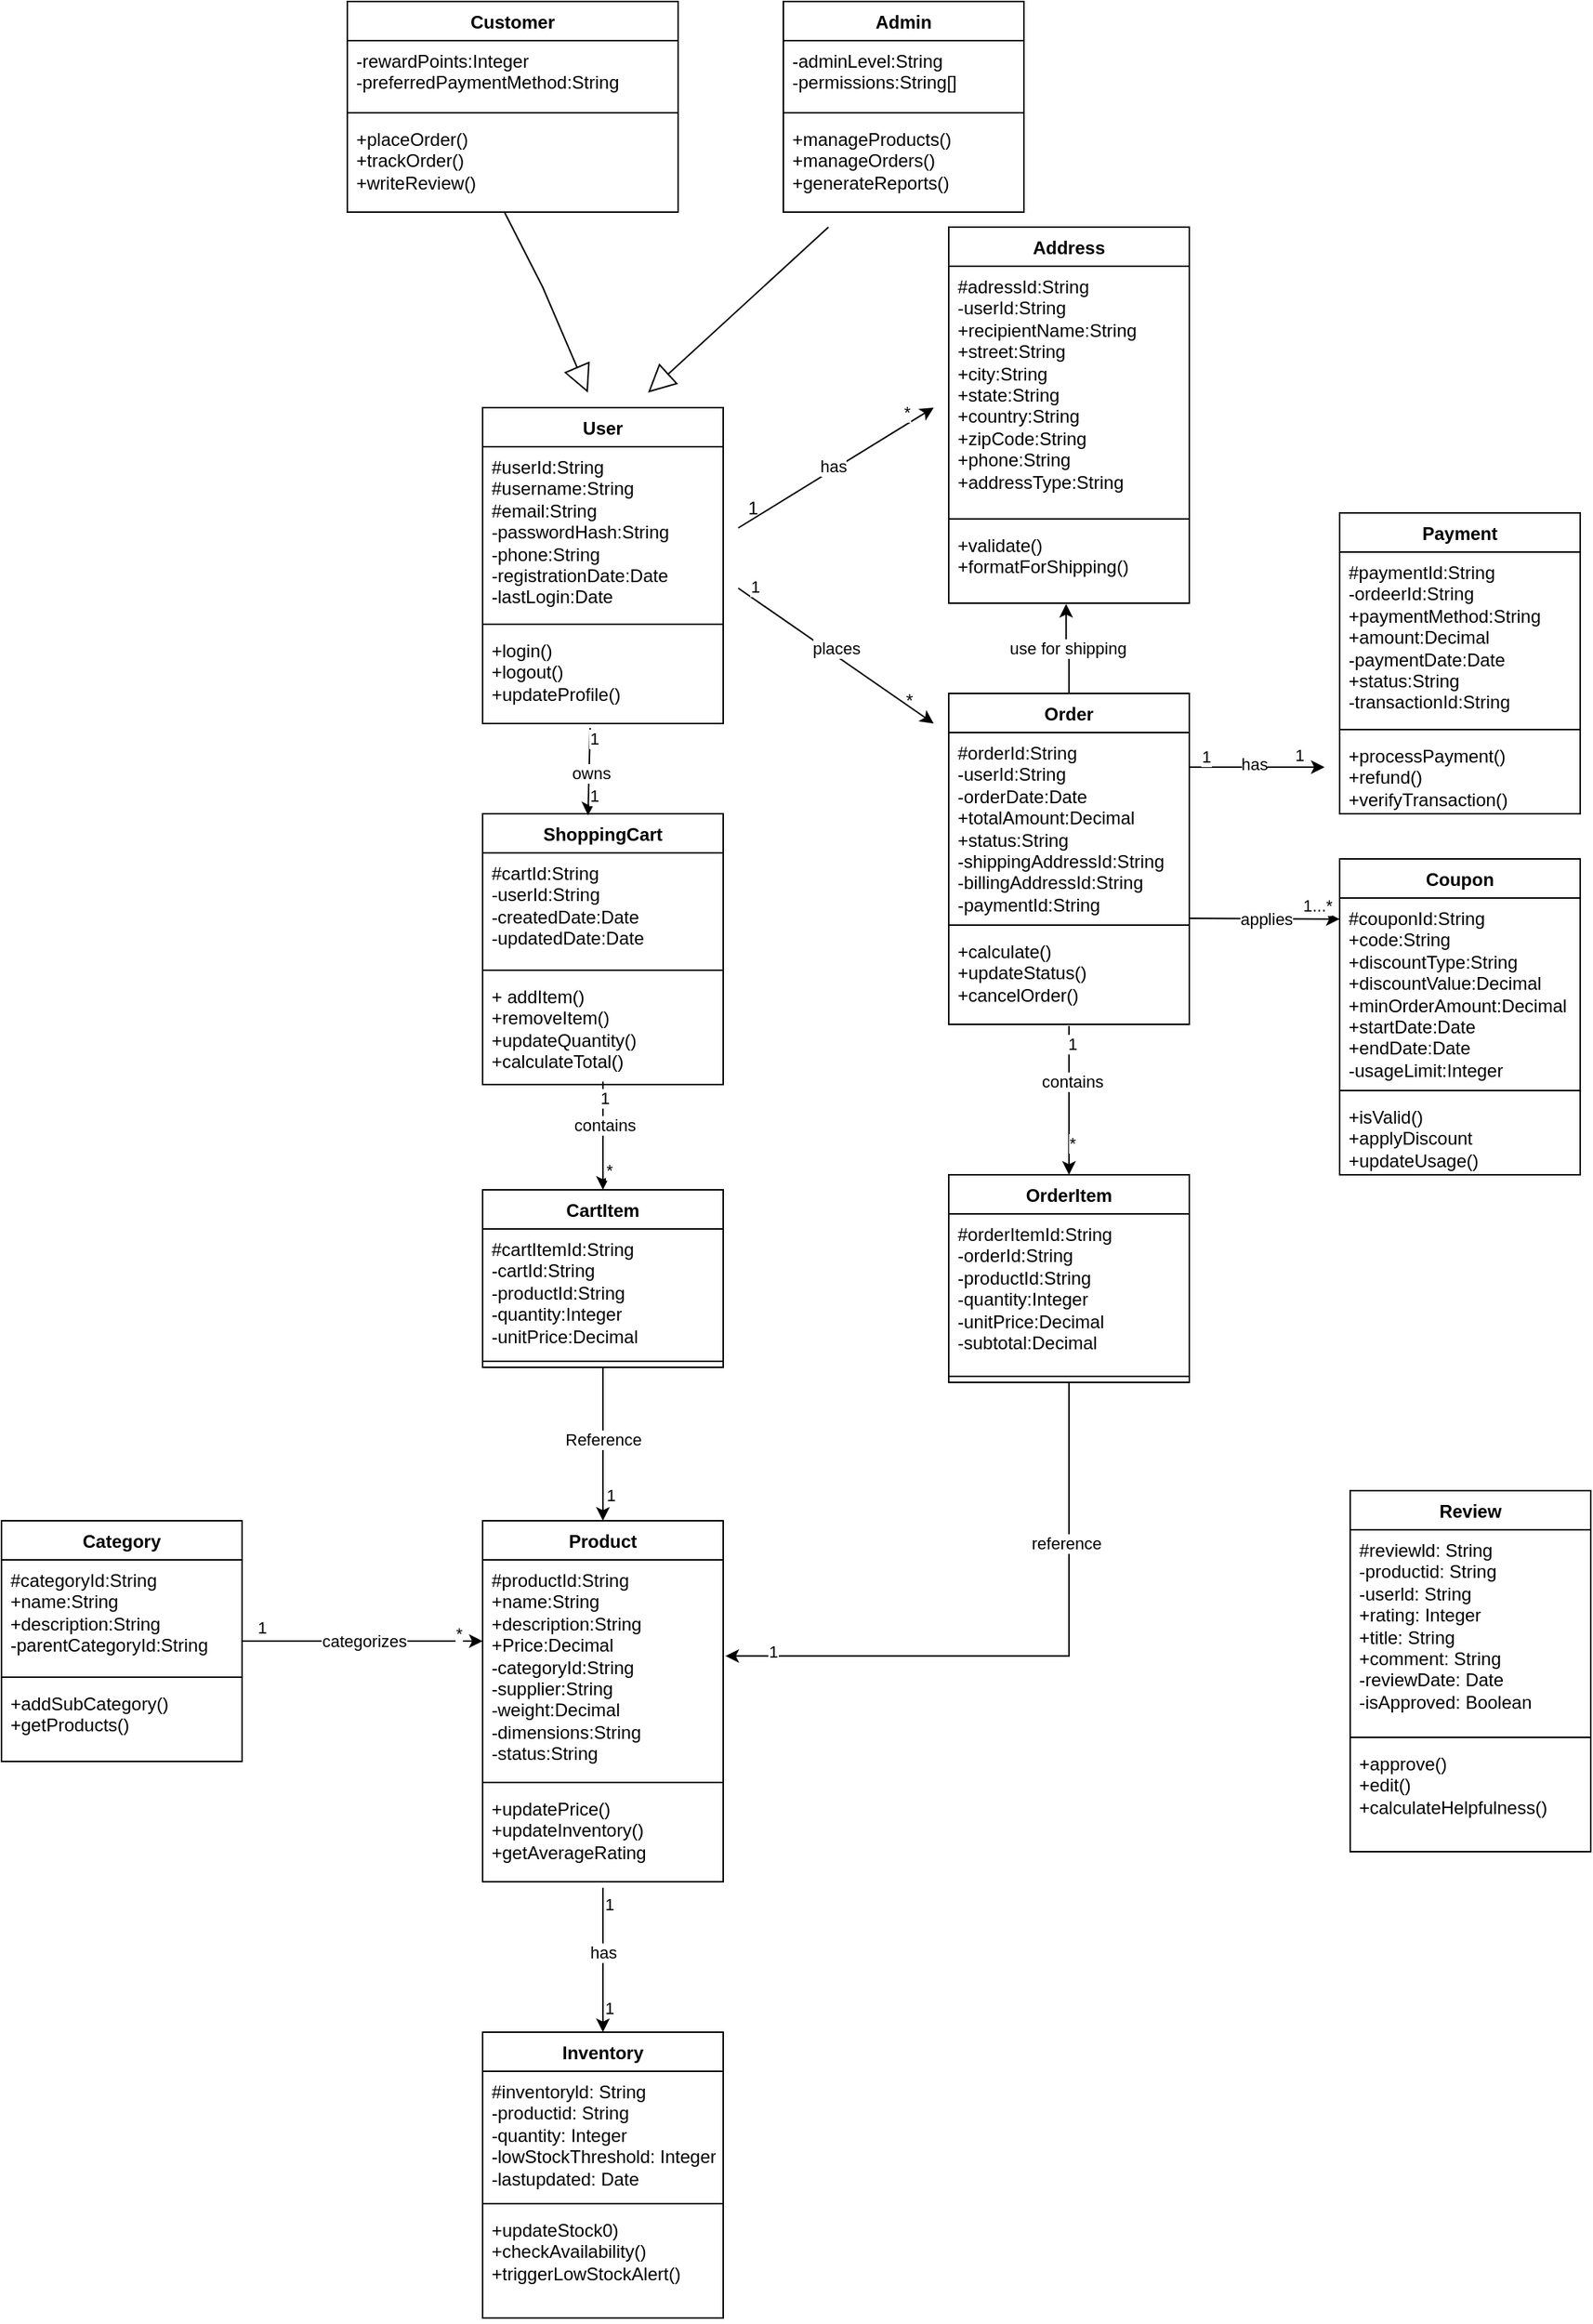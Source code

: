 <mxfile version="28.2.8">
  <diagram name="第 1 页" id="kZMzqkeVmx8Uylu_2AXk">
    <mxGraphModel dx="2110" dy="2065" grid="1" gridSize="10" guides="1" tooltips="1" connect="1" arrows="1" fold="1" page="1" pageScale="1" pageWidth="827" pageHeight="1169" math="0" shadow="0">
      <root>
        <mxCell id="0" />
        <mxCell id="1" parent="0" />
        <mxCell id="6ncCw5dU9XXNyXDSz7hl-5" value="User" style="swimlane;fontStyle=1;align=center;verticalAlign=top;childLayout=stackLayout;horizontal=1;startSize=26;horizontalStack=0;resizeParent=1;resizeParentMax=0;resizeLast=0;collapsible=1;marginBottom=0;whiteSpace=wrap;html=1;" parent="1" vertex="1">
          <mxGeometry x="90" y="40" width="160" height="210" as="geometry" />
        </mxCell>
        <mxCell id="6ncCw5dU9XXNyXDSz7hl-6" value="#userId:String&lt;div&gt;#username:String&lt;/div&gt;&lt;div&gt;#email:String&lt;/div&gt;&lt;div&gt;-passwordHash:String&lt;/div&gt;&lt;div&gt;-phone:String&lt;/div&gt;&lt;div&gt;-registrationDate:Date&lt;/div&gt;&lt;div&gt;-lastLogin:Date&lt;br&gt;&lt;div&gt;&lt;br&gt;&lt;/div&gt;&lt;/div&gt;" style="text;strokeColor=none;fillColor=none;align=left;verticalAlign=top;spacingLeft=4;spacingRight=4;overflow=hidden;rotatable=0;points=[[0,0.5],[1,0.5]];portConstraint=eastwest;whiteSpace=wrap;html=1;" parent="6ncCw5dU9XXNyXDSz7hl-5" vertex="1">
          <mxGeometry y="26" width="160" height="114" as="geometry" />
        </mxCell>
        <mxCell id="6ncCw5dU9XXNyXDSz7hl-7" value="" style="line;strokeWidth=1;fillColor=none;align=left;verticalAlign=middle;spacingTop=-1;spacingLeft=3;spacingRight=3;rotatable=0;labelPosition=right;points=[];portConstraint=eastwest;strokeColor=inherit;" parent="6ncCw5dU9XXNyXDSz7hl-5" vertex="1">
          <mxGeometry y="140" width="160" height="8" as="geometry" />
        </mxCell>
        <mxCell id="6ncCw5dU9XXNyXDSz7hl-8" value="+login()&lt;div&gt;+logout()&lt;/div&gt;&lt;div&gt;+updateProfile()&lt;/div&gt;" style="text;strokeColor=none;fillColor=none;align=left;verticalAlign=top;spacingLeft=4;spacingRight=4;overflow=hidden;rotatable=0;points=[[0,0.5],[1,0.5]];portConstraint=eastwest;whiteSpace=wrap;html=1;" parent="6ncCw5dU9XXNyXDSz7hl-5" vertex="1">
          <mxGeometry y="148" width="160" height="62" as="geometry" />
        </mxCell>
        <mxCell id="6ncCw5dU9XXNyXDSz7hl-9" value="Admin" style="swimlane;fontStyle=1;align=center;verticalAlign=top;childLayout=stackLayout;horizontal=1;startSize=26;horizontalStack=0;resizeParent=1;resizeParentMax=0;resizeLast=0;collapsible=1;marginBottom=0;whiteSpace=wrap;html=1;" parent="1" vertex="1">
          <mxGeometry x="290" y="-230" width="160" height="140" as="geometry" />
        </mxCell>
        <mxCell id="6ncCw5dU9XXNyXDSz7hl-10" value="-adminLevel:String&lt;div&gt;-permissions:String[]&lt;/div&gt;" style="text;strokeColor=none;fillColor=none;align=left;verticalAlign=top;spacingLeft=4;spacingRight=4;overflow=hidden;rotatable=0;points=[[0,0.5],[1,0.5]];portConstraint=eastwest;whiteSpace=wrap;html=1;" parent="6ncCw5dU9XXNyXDSz7hl-9" vertex="1">
          <mxGeometry y="26" width="160" height="44" as="geometry" />
        </mxCell>
        <mxCell id="6ncCw5dU9XXNyXDSz7hl-11" value="" style="line;strokeWidth=1;fillColor=none;align=left;verticalAlign=middle;spacingTop=-1;spacingLeft=3;spacingRight=3;rotatable=0;labelPosition=right;points=[];portConstraint=eastwest;strokeColor=inherit;" parent="6ncCw5dU9XXNyXDSz7hl-9" vertex="1">
          <mxGeometry y="70" width="160" height="8" as="geometry" />
        </mxCell>
        <mxCell id="6ncCw5dU9XXNyXDSz7hl-12" value="+manageProducts()&lt;div&gt;+manageOrders()&lt;/div&gt;&lt;div&gt;+generateReports()&lt;/div&gt;" style="text;strokeColor=none;fillColor=none;align=left;verticalAlign=top;spacingLeft=4;spacingRight=4;overflow=hidden;rotatable=0;points=[[0,0.5],[1,0.5]];portConstraint=eastwest;whiteSpace=wrap;html=1;" parent="6ncCw5dU9XXNyXDSz7hl-9" vertex="1">
          <mxGeometry y="78" width="160" height="62" as="geometry" />
        </mxCell>
        <mxCell id="6ncCw5dU9XXNyXDSz7hl-13" value="ShoppingCart" style="swimlane;fontStyle=1;align=center;verticalAlign=top;childLayout=stackLayout;horizontal=1;startSize=26;horizontalStack=0;resizeParent=1;resizeParentMax=0;resizeLast=0;collapsible=1;marginBottom=0;whiteSpace=wrap;html=1;" parent="1" vertex="1">
          <mxGeometry x="90" y="310" width="160" height="180" as="geometry" />
        </mxCell>
        <mxCell id="6ncCw5dU9XXNyXDSz7hl-14" value="#cartId:String&lt;div&gt;-userId:String&lt;/div&gt;&lt;div&gt;-createdDate:Date&lt;/div&gt;&lt;div&gt;-updatedDate:Date&lt;/div&gt;" style="text;strokeColor=none;fillColor=none;align=left;verticalAlign=top;spacingLeft=4;spacingRight=4;overflow=hidden;rotatable=0;points=[[0,0.5],[1,0.5]];portConstraint=eastwest;whiteSpace=wrap;html=1;" parent="6ncCw5dU9XXNyXDSz7hl-13" vertex="1">
          <mxGeometry y="26" width="160" height="74" as="geometry" />
        </mxCell>
        <mxCell id="6ncCw5dU9XXNyXDSz7hl-15" value="" style="line;strokeWidth=1;fillColor=none;align=left;verticalAlign=middle;spacingTop=-1;spacingLeft=3;spacingRight=3;rotatable=0;labelPosition=right;points=[];portConstraint=eastwest;strokeColor=inherit;" parent="6ncCw5dU9XXNyXDSz7hl-13" vertex="1">
          <mxGeometry y="100" width="160" height="8" as="geometry" />
        </mxCell>
        <mxCell id="6ncCw5dU9XXNyXDSz7hl-16" value="+ addItem()&lt;div&gt;+removeItem()&lt;/div&gt;&lt;div&gt;+updateQuantity()&lt;/div&gt;&lt;div&gt;+calculateTotal()&lt;/div&gt;" style="text;strokeColor=none;fillColor=none;align=left;verticalAlign=top;spacingLeft=4;spacingRight=4;overflow=hidden;rotatable=0;points=[[0,0.5],[1,0.5]];portConstraint=eastwest;whiteSpace=wrap;html=1;" parent="6ncCw5dU9XXNyXDSz7hl-13" vertex="1">
          <mxGeometry y="108" width="160" height="72" as="geometry" />
        </mxCell>
        <mxCell id="6ncCw5dU9XXNyXDSz7hl-17" value="Customer" style="swimlane;fontStyle=1;align=center;verticalAlign=top;childLayout=stackLayout;horizontal=1;startSize=26;horizontalStack=0;resizeParent=1;resizeParentMax=0;resizeLast=0;collapsible=1;marginBottom=0;whiteSpace=wrap;html=1;" parent="1" vertex="1">
          <mxGeometry y="-230" width="220" height="140" as="geometry" />
        </mxCell>
        <mxCell id="6ncCw5dU9XXNyXDSz7hl-18" value="-rewardPoints:Integer&lt;div&gt;-preferredPaymentMethod:String&lt;/div&gt;" style="text;strokeColor=none;fillColor=none;align=left;verticalAlign=top;spacingLeft=4;spacingRight=4;overflow=hidden;rotatable=0;points=[[0,0.5],[1,0.5]];portConstraint=eastwest;whiteSpace=wrap;html=1;" parent="6ncCw5dU9XXNyXDSz7hl-17" vertex="1">
          <mxGeometry y="26" width="220" height="44" as="geometry" />
        </mxCell>
        <mxCell id="6ncCw5dU9XXNyXDSz7hl-19" value="" style="line;strokeWidth=1;fillColor=none;align=left;verticalAlign=middle;spacingTop=-1;spacingLeft=3;spacingRight=3;rotatable=0;labelPosition=right;points=[];portConstraint=eastwest;strokeColor=inherit;" parent="6ncCw5dU9XXNyXDSz7hl-17" vertex="1">
          <mxGeometry y="70" width="220" height="8" as="geometry" />
        </mxCell>
        <mxCell id="6ncCw5dU9XXNyXDSz7hl-20" value="+placeOrder()&lt;div&gt;+trackOrder()&lt;/div&gt;&lt;div&gt;+writeReview()&lt;/div&gt;" style="text;strokeColor=none;fillColor=none;align=left;verticalAlign=top;spacingLeft=4;spacingRight=4;overflow=hidden;rotatable=0;points=[[0,0.5],[1,0.5]];portConstraint=eastwest;whiteSpace=wrap;html=1;" parent="6ncCw5dU9XXNyXDSz7hl-17" vertex="1">
          <mxGeometry y="78" width="220" height="62" as="geometry" />
        </mxCell>
        <mxCell id="rDS0TWJ2gEDAI3lkrkkK-33" style="edgeStyle=orthogonalEdgeStyle;rounded=0;orthogonalLoop=1;jettySize=auto;html=1;exitX=0.5;exitY=0;exitDx=0;exitDy=0;entryX=0.488;entryY=1.01;entryDx=0;entryDy=0;entryPerimeter=0;" edge="1" parent="1" source="6ncCw5dU9XXNyXDSz7hl-25" target="6ncCw5dU9XXNyXDSz7hl-32">
          <mxGeometry relative="1" as="geometry">
            <mxPoint x="480" y="180" as="targetPoint" />
          </mxGeometry>
        </mxCell>
        <mxCell id="rDS0TWJ2gEDAI3lkrkkK-34" value="use for shipping" style="edgeLabel;html=1;align=center;verticalAlign=middle;resizable=0;points=[];" vertex="1" connectable="0" parent="rDS0TWJ2gEDAI3lkrkkK-33">
          <mxGeometry x="0.04" y="-1" relative="1" as="geometry">
            <mxPoint as="offset" />
          </mxGeometry>
        </mxCell>
        <mxCell id="6ncCw5dU9XXNyXDSz7hl-25" value="Order" style="swimlane;fontStyle=1;align=center;verticalAlign=top;childLayout=stackLayout;horizontal=1;startSize=26;horizontalStack=0;resizeParent=1;resizeParentMax=0;resizeLast=0;collapsible=1;marginBottom=0;whiteSpace=wrap;html=1;" parent="1" vertex="1">
          <mxGeometry x="400" y="230" width="160" height="220" as="geometry" />
        </mxCell>
        <mxCell id="6ncCw5dU9XXNyXDSz7hl-26" value="#orderId:String&lt;div&gt;-userId:String&lt;/div&gt;&lt;div&gt;-orderDate:Date&lt;/div&gt;&lt;div&gt;+totalAmount:Decimal&lt;/div&gt;&lt;div&gt;+status:String&lt;/div&gt;&lt;div&gt;-shippingAddressId:String&lt;/div&gt;&lt;div&gt;-billingAddressId:String&lt;/div&gt;&lt;div&gt;-paymentId:String&lt;/div&gt;" style="text;strokeColor=none;fillColor=none;align=left;verticalAlign=top;spacingLeft=4;spacingRight=4;overflow=hidden;rotatable=0;points=[[0,0.5],[1,0.5]];portConstraint=eastwest;whiteSpace=wrap;html=1;" parent="6ncCw5dU9XXNyXDSz7hl-25" vertex="1">
          <mxGeometry y="26" width="160" height="124" as="geometry" />
        </mxCell>
        <mxCell id="6ncCw5dU9XXNyXDSz7hl-27" value="" style="line;strokeWidth=1;fillColor=none;align=left;verticalAlign=middle;spacingTop=-1;spacingLeft=3;spacingRight=3;rotatable=0;labelPosition=right;points=[];portConstraint=eastwest;strokeColor=inherit;" parent="6ncCw5dU9XXNyXDSz7hl-25" vertex="1">
          <mxGeometry y="150" width="160" height="8" as="geometry" />
        </mxCell>
        <mxCell id="6ncCw5dU9XXNyXDSz7hl-28" value="+calculate()&lt;div&gt;+updateStatus()&lt;/div&gt;&lt;div&gt;+cancelOrder()&lt;/div&gt;" style="text;strokeColor=none;fillColor=none;align=left;verticalAlign=top;spacingLeft=4;spacingRight=4;overflow=hidden;rotatable=0;points=[[0,0.5],[1,0.5]];portConstraint=eastwest;whiteSpace=wrap;html=1;" parent="6ncCw5dU9XXNyXDSz7hl-25" vertex="1">
          <mxGeometry y="158" width="160" height="62" as="geometry" />
        </mxCell>
        <mxCell id="6ncCw5dU9XXNyXDSz7hl-29" value="Address" style="swimlane;fontStyle=1;align=center;verticalAlign=top;childLayout=stackLayout;horizontal=1;startSize=26;horizontalStack=0;resizeParent=1;resizeParentMax=0;resizeLast=0;collapsible=1;marginBottom=0;whiteSpace=wrap;html=1;" parent="1" vertex="1">
          <mxGeometry x="400" y="-80" width="160" height="250" as="geometry" />
        </mxCell>
        <mxCell id="6ncCw5dU9XXNyXDSz7hl-30" value="#adressId:String&lt;div&gt;-userId:String&lt;/div&gt;&lt;div&gt;+recipientName:String&lt;/div&gt;&lt;div&gt;+street:String&lt;/div&gt;&lt;div&gt;+city:String&lt;/div&gt;&lt;div&gt;+state:String&lt;/div&gt;&lt;div&gt;+country:String&lt;/div&gt;&lt;div&gt;+zipCode:String&lt;/div&gt;&lt;div&gt;+phone:String&lt;/div&gt;&lt;div&gt;+addressType:String&lt;/div&gt;" style="text;strokeColor=none;fillColor=none;align=left;verticalAlign=top;spacingLeft=4;spacingRight=4;overflow=hidden;rotatable=0;points=[[0,0.5],[1,0.5]];portConstraint=eastwest;whiteSpace=wrap;html=1;" parent="6ncCw5dU9XXNyXDSz7hl-29" vertex="1">
          <mxGeometry y="26" width="160" height="164" as="geometry" />
        </mxCell>
        <mxCell id="6ncCw5dU9XXNyXDSz7hl-31" value="" style="line;strokeWidth=1;fillColor=none;align=left;verticalAlign=middle;spacingTop=-1;spacingLeft=3;spacingRight=3;rotatable=0;labelPosition=right;points=[];portConstraint=eastwest;strokeColor=inherit;" parent="6ncCw5dU9XXNyXDSz7hl-29" vertex="1">
          <mxGeometry y="190" width="160" height="8" as="geometry" />
        </mxCell>
        <mxCell id="6ncCw5dU9XXNyXDSz7hl-32" value="+validate()&lt;div&gt;+formatForShipping()&lt;/div&gt;" style="text;strokeColor=none;fillColor=none;align=left;verticalAlign=top;spacingLeft=4;spacingRight=4;overflow=hidden;rotatable=0;points=[[0,0.5],[1,0.5]];portConstraint=eastwest;whiteSpace=wrap;html=1;" parent="6ncCw5dU9XXNyXDSz7hl-29" vertex="1">
          <mxGeometry y="198" width="160" height="52" as="geometry" />
        </mxCell>
        <mxCell id="6ncCw5dU9XXNyXDSz7hl-33" value="Payment" style="swimlane;fontStyle=1;align=center;verticalAlign=top;childLayout=stackLayout;horizontal=1;startSize=26;horizontalStack=0;resizeParent=1;resizeParentMax=0;resizeLast=0;collapsible=1;marginBottom=0;whiteSpace=wrap;html=1;" parent="1" vertex="1">
          <mxGeometry x="660" y="110" width="160" height="200" as="geometry" />
        </mxCell>
        <mxCell id="6ncCw5dU9XXNyXDSz7hl-34" value="#paymentId:String&lt;div&gt;-ordeerId:String&lt;/div&gt;&lt;div&gt;+paymentMethod:String&lt;/div&gt;&lt;div&gt;+amount:Decimal&lt;/div&gt;&lt;div&gt;-paymentDate:Date&lt;/div&gt;&lt;div&gt;+status:String&lt;/div&gt;&lt;div&gt;-transactionId:String&lt;/div&gt;" style="text;strokeColor=none;fillColor=none;align=left;verticalAlign=top;spacingLeft=4;spacingRight=4;overflow=hidden;rotatable=0;points=[[0,0.5],[1,0.5]];portConstraint=eastwest;whiteSpace=wrap;html=1;" parent="6ncCw5dU9XXNyXDSz7hl-33" vertex="1">
          <mxGeometry y="26" width="160" height="114" as="geometry" />
        </mxCell>
        <mxCell id="6ncCw5dU9XXNyXDSz7hl-35" value="" style="line;strokeWidth=1;fillColor=none;align=left;verticalAlign=middle;spacingTop=-1;spacingLeft=3;spacingRight=3;rotatable=0;labelPosition=right;points=[];portConstraint=eastwest;strokeColor=inherit;" parent="6ncCw5dU9XXNyXDSz7hl-33" vertex="1">
          <mxGeometry y="140" width="160" height="8" as="geometry" />
        </mxCell>
        <mxCell id="6ncCw5dU9XXNyXDSz7hl-36" value="+processPayment()&lt;div&gt;+refund()&lt;/div&gt;&lt;div&gt;+verifyTransaction()&lt;/div&gt;" style="text;strokeColor=none;fillColor=none;align=left;verticalAlign=top;spacingLeft=4;spacingRight=4;overflow=hidden;rotatable=0;points=[[0,0.5],[1,0.5]];portConstraint=eastwest;whiteSpace=wrap;html=1;" parent="6ncCw5dU9XXNyXDSz7hl-33" vertex="1">
          <mxGeometry y="148" width="160" height="52" as="geometry" />
        </mxCell>
        <mxCell id="6ncCw5dU9XXNyXDSz7hl-37" value="Coupon" style="swimlane;fontStyle=1;align=center;verticalAlign=top;childLayout=stackLayout;horizontal=1;startSize=26;horizontalStack=0;resizeParent=1;resizeParentMax=0;resizeLast=0;collapsible=1;marginBottom=0;whiteSpace=wrap;html=1;" parent="1" vertex="1">
          <mxGeometry x="660" y="340" width="160" height="210" as="geometry" />
        </mxCell>
        <mxCell id="6ncCw5dU9XXNyXDSz7hl-38" value="#couponId:String&lt;div&gt;+code:String&lt;/div&gt;&lt;div&gt;+discountType:String&lt;/div&gt;&lt;div&gt;+discountValue:Decimal&lt;/div&gt;&lt;div&gt;+minOrderAmount:Decimal&lt;/div&gt;&lt;div&gt;+startDate:Date&lt;/div&gt;&lt;div&gt;+endDate:Date&lt;/div&gt;&lt;div&gt;-usageLimit:Integer&lt;/div&gt;" style="text;strokeColor=none;fillColor=none;align=left;verticalAlign=top;spacingLeft=4;spacingRight=4;overflow=hidden;rotatable=0;points=[[0,0.5],[1,0.5]];portConstraint=eastwest;whiteSpace=wrap;html=1;" parent="6ncCw5dU9XXNyXDSz7hl-37" vertex="1">
          <mxGeometry y="26" width="160" height="124" as="geometry" />
        </mxCell>
        <mxCell id="6ncCw5dU9XXNyXDSz7hl-39" value="" style="line;strokeWidth=1;fillColor=none;align=left;verticalAlign=middle;spacingTop=-1;spacingLeft=3;spacingRight=3;rotatable=0;labelPosition=right;points=[];portConstraint=eastwest;strokeColor=inherit;" parent="6ncCw5dU9XXNyXDSz7hl-37" vertex="1">
          <mxGeometry y="150" width="160" height="8" as="geometry" />
        </mxCell>
        <mxCell id="6ncCw5dU9XXNyXDSz7hl-40" value="+isValid()&lt;div&gt;+applyDiscount&lt;/div&gt;&lt;div&gt;+updateUsage()&lt;/div&gt;" style="text;strokeColor=none;fillColor=none;align=left;verticalAlign=top;spacingLeft=4;spacingRight=4;overflow=hidden;rotatable=0;points=[[0,0.5],[1,0.5]];portConstraint=eastwest;whiteSpace=wrap;html=1;" parent="6ncCw5dU9XXNyXDSz7hl-37" vertex="1">
          <mxGeometry y="158" width="160" height="52" as="geometry" />
        </mxCell>
        <mxCell id="6ncCw5dU9XXNyXDSz7hl-41" value="Category" style="swimlane;fontStyle=1;align=center;verticalAlign=top;childLayout=stackLayout;horizontal=1;startSize=26;horizontalStack=0;resizeParent=1;resizeParentMax=0;resizeLast=0;collapsible=1;marginBottom=0;whiteSpace=wrap;html=1;" parent="1" vertex="1">
          <mxGeometry x="-230" y="780" width="160" height="160" as="geometry" />
        </mxCell>
        <mxCell id="6ncCw5dU9XXNyXDSz7hl-42" value="#categoryId:String&lt;div&gt;+name:String&lt;/div&gt;&lt;div&gt;+description:String&lt;/div&gt;&lt;div&gt;-parentCategoryId:String&lt;/div&gt;" style="text;strokeColor=none;fillColor=none;align=left;verticalAlign=top;spacingLeft=4;spacingRight=4;overflow=hidden;rotatable=0;points=[[0,0.5],[1,0.5]];portConstraint=eastwest;whiteSpace=wrap;html=1;" parent="6ncCw5dU9XXNyXDSz7hl-41" vertex="1">
          <mxGeometry y="26" width="160" height="74" as="geometry" />
        </mxCell>
        <mxCell id="6ncCw5dU9XXNyXDSz7hl-43" value="" style="line;strokeWidth=1;fillColor=none;align=left;verticalAlign=middle;spacingTop=-1;spacingLeft=3;spacingRight=3;rotatable=0;labelPosition=right;points=[];portConstraint=eastwest;strokeColor=inherit;" parent="6ncCw5dU9XXNyXDSz7hl-41" vertex="1">
          <mxGeometry y="100" width="160" height="8" as="geometry" />
        </mxCell>
        <mxCell id="6ncCw5dU9XXNyXDSz7hl-44" value="+addSubCategory()&lt;div&gt;+getProducts()&lt;/div&gt;" style="text;strokeColor=none;fillColor=none;align=left;verticalAlign=top;spacingLeft=4;spacingRight=4;overflow=hidden;rotatable=0;points=[[0,0.5],[1,0.5]];portConstraint=eastwest;whiteSpace=wrap;html=1;" parent="6ncCw5dU9XXNyXDSz7hl-41" vertex="1">
          <mxGeometry y="108" width="160" height="52" as="geometry" />
        </mxCell>
        <mxCell id="6ncCw5dU9XXNyXDSz7hl-45" value="CartItem" style="swimlane;fontStyle=1;align=center;verticalAlign=top;childLayout=stackLayout;horizontal=1;startSize=26;horizontalStack=0;resizeParent=1;resizeParentMax=0;resizeLast=0;collapsible=1;marginBottom=0;whiteSpace=wrap;html=1;" parent="1" vertex="1">
          <mxGeometry x="90" y="560" width="160" height="118" as="geometry" />
        </mxCell>
        <mxCell id="6ncCw5dU9XXNyXDSz7hl-46" value="#cartItemId:String&lt;div&gt;-cartId:String&lt;/div&gt;&lt;div&gt;-productId:String&lt;/div&gt;&lt;div&gt;-quantity:Integer&lt;/div&gt;&lt;div&gt;-unitPrice:Decimal&lt;/div&gt;" style="text;strokeColor=none;fillColor=none;align=left;verticalAlign=top;spacingLeft=4;spacingRight=4;overflow=hidden;rotatable=0;points=[[0,0.5],[1,0.5]];portConstraint=eastwest;whiteSpace=wrap;html=1;" parent="6ncCw5dU9XXNyXDSz7hl-45" vertex="1">
          <mxGeometry y="26" width="160" height="84" as="geometry" />
        </mxCell>
        <mxCell id="6ncCw5dU9XXNyXDSz7hl-47" value="" style="line;strokeWidth=1;fillColor=none;align=left;verticalAlign=middle;spacingTop=-1;spacingLeft=3;spacingRight=3;rotatable=0;labelPosition=right;points=[];portConstraint=eastwest;strokeColor=inherit;" parent="6ncCw5dU9XXNyXDSz7hl-45" vertex="1">
          <mxGeometry y="110" width="160" height="8" as="geometry" />
        </mxCell>
        <mxCell id="6ncCw5dU9XXNyXDSz7hl-49" value="OrderItem" style="swimlane;fontStyle=1;align=center;verticalAlign=top;childLayout=stackLayout;horizontal=1;startSize=26;horizontalStack=0;resizeParent=1;resizeParentMax=0;resizeLast=0;collapsible=1;marginBottom=0;whiteSpace=wrap;html=1;" parent="1" vertex="1">
          <mxGeometry x="400" y="550" width="160" height="138" as="geometry" />
        </mxCell>
        <mxCell id="6ncCw5dU9XXNyXDSz7hl-50" value="#orderItemId:String&lt;div&gt;-orderId:String&lt;/div&gt;&lt;div&gt;-productId:String&lt;/div&gt;&lt;div&gt;-quantity:Integer&lt;/div&gt;&lt;div&gt;-unitPrice:Decimal&lt;/div&gt;&lt;div&gt;-subtotal:Decimal&lt;/div&gt;" style="text;strokeColor=none;fillColor=none;align=left;verticalAlign=top;spacingLeft=4;spacingRight=4;overflow=hidden;rotatable=0;points=[[0,0.5],[1,0.5]];portConstraint=eastwest;whiteSpace=wrap;html=1;" parent="6ncCw5dU9XXNyXDSz7hl-49" vertex="1">
          <mxGeometry y="26" width="160" height="104" as="geometry" />
        </mxCell>
        <mxCell id="6ncCw5dU9XXNyXDSz7hl-51" value="" style="line;strokeWidth=1;fillColor=none;align=left;verticalAlign=middle;spacingTop=-1;spacingLeft=3;spacingRight=3;rotatable=0;labelPosition=right;points=[];portConstraint=eastwest;strokeColor=inherit;" parent="6ncCw5dU9XXNyXDSz7hl-49" vertex="1">
          <mxGeometry y="130" width="160" height="8" as="geometry" />
        </mxCell>
        <mxCell id="6ncCw5dU9XXNyXDSz7hl-53" value="Product" style="swimlane;fontStyle=1;align=center;verticalAlign=top;childLayout=stackLayout;horizontal=1;startSize=26;horizontalStack=0;resizeParent=1;resizeParentMax=0;resizeLast=0;collapsible=1;marginBottom=0;whiteSpace=wrap;html=1;" parent="1" vertex="1">
          <mxGeometry x="90" y="780" width="160" height="240" as="geometry" />
        </mxCell>
        <mxCell id="6ncCw5dU9XXNyXDSz7hl-54" value="#productId:String&lt;div&gt;+name:String&lt;/div&gt;&lt;div&gt;+description:String&lt;/div&gt;&lt;div&gt;+Price:Decimal&lt;/div&gt;&lt;div&gt;-categoryId:String&lt;/div&gt;&lt;div&gt;-supplier:String&lt;/div&gt;&lt;div&gt;-weight:Decimal&lt;/div&gt;&lt;div&gt;-dimensions:String&lt;/div&gt;&lt;div&gt;-status:String&lt;/div&gt;" style="text;strokeColor=none;fillColor=none;align=left;verticalAlign=top;spacingLeft=4;spacingRight=4;overflow=hidden;rotatable=0;points=[[0,0.5],[1,0.5]];portConstraint=eastwest;whiteSpace=wrap;html=1;" parent="6ncCw5dU9XXNyXDSz7hl-53" vertex="1">
          <mxGeometry y="26" width="160" height="144" as="geometry" />
        </mxCell>
        <mxCell id="6ncCw5dU9XXNyXDSz7hl-55" value="" style="line;strokeWidth=1;fillColor=none;align=left;verticalAlign=middle;spacingTop=-1;spacingLeft=3;spacingRight=3;rotatable=0;labelPosition=right;points=[];portConstraint=eastwest;strokeColor=inherit;" parent="6ncCw5dU9XXNyXDSz7hl-53" vertex="1">
          <mxGeometry y="170" width="160" height="8" as="geometry" />
        </mxCell>
        <mxCell id="6ncCw5dU9XXNyXDSz7hl-56" value="+updatePrice()&lt;div&gt;+updateInventory()&lt;/div&gt;&lt;div&gt;+getAverageRating&lt;/div&gt;" style="text;strokeColor=none;fillColor=none;align=left;verticalAlign=top;spacingLeft=4;spacingRight=4;overflow=hidden;rotatable=0;points=[[0,0.5],[1,0.5]];portConstraint=eastwest;whiteSpace=wrap;html=1;" parent="6ncCw5dU9XXNyXDSz7hl-53" vertex="1">
          <mxGeometry y="178" width="160" height="62" as="geometry" />
        </mxCell>
        <mxCell id="6ncCw5dU9XXNyXDSz7hl-57" value="Inventory" style="swimlane;fontStyle=1;align=center;verticalAlign=top;childLayout=stackLayout;horizontal=1;startSize=26;horizontalStack=0;resizeParent=1;resizeParentMax=0;resizeLast=0;collapsible=1;marginBottom=0;whiteSpace=wrap;html=1;" parent="1" vertex="1">
          <mxGeometry x="90" y="1120" width="160" height="190" as="geometry" />
        </mxCell>
        <mxCell id="6ncCw5dU9XXNyXDSz7hl-58" value="&lt;div&gt;#inventoryld: String&lt;/div&gt;&lt;div&gt;-productid: String&amp;nbsp;&lt;/div&gt;&lt;div&gt;-quantity: Integer&lt;/div&gt;&lt;div&gt;-lowStockThreshold: Integer&lt;/div&gt;&lt;div&gt;-lastupdated: Date&lt;/div&gt;" style="text;strokeColor=none;fillColor=none;align=left;verticalAlign=top;spacingLeft=4;spacingRight=4;overflow=hidden;rotatable=0;points=[[0,0.5],[1,0.5]];portConstraint=eastwest;whiteSpace=wrap;html=1;" parent="6ncCw5dU9XXNyXDSz7hl-57" vertex="1">
          <mxGeometry y="26" width="160" height="84" as="geometry" />
        </mxCell>
        <mxCell id="6ncCw5dU9XXNyXDSz7hl-59" value="" style="line;strokeWidth=1;fillColor=none;align=left;verticalAlign=middle;spacingTop=-1;spacingLeft=3;spacingRight=3;rotatable=0;labelPosition=right;points=[];portConstraint=eastwest;strokeColor=inherit;" parent="6ncCw5dU9XXNyXDSz7hl-57" vertex="1">
          <mxGeometry y="110" width="160" height="8" as="geometry" />
        </mxCell>
        <mxCell id="6ncCw5dU9XXNyXDSz7hl-60" value="&lt;div&gt;+updateStock0)&lt;/div&gt;&lt;div&gt;+checkAvailability()&lt;/div&gt;&lt;div&gt;+triggerLowStockAlert()&lt;/div&gt;" style="text;strokeColor=none;fillColor=none;align=left;verticalAlign=top;spacingLeft=4;spacingRight=4;overflow=hidden;rotatable=0;points=[[0,0.5],[1,0.5]];portConstraint=eastwest;whiteSpace=wrap;html=1;" parent="6ncCw5dU9XXNyXDSz7hl-57" vertex="1">
          <mxGeometry y="118" width="160" height="72" as="geometry" />
        </mxCell>
        <mxCell id="6ncCw5dU9XXNyXDSz7hl-61" value="Review" style="swimlane;fontStyle=1;align=center;verticalAlign=top;childLayout=stackLayout;horizontal=1;startSize=26;horizontalStack=0;resizeParent=1;resizeParentMax=0;resizeLast=0;collapsible=1;marginBottom=0;whiteSpace=wrap;html=1;" parent="1" vertex="1">
          <mxGeometry x="667" y="760" width="160" height="240" as="geometry" />
        </mxCell>
        <mxCell id="6ncCw5dU9XXNyXDSz7hl-62" value="&lt;div&gt;#reviewld: String&amp;nbsp;&lt;/div&gt;&lt;div&gt;-productid: String&lt;/div&gt;&lt;div&gt;-userld: String&lt;/div&gt;&lt;div&gt;+rating: Integer&lt;/div&gt;&lt;div&gt;+title: String&lt;/div&gt;&lt;div&gt;+comment: String&lt;/div&gt;&lt;div&gt;-reviewDate: Date&lt;/div&gt;&lt;div&gt;-isApproved: Boolean&lt;/div&gt;" style="text;strokeColor=none;fillColor=none;align=left;verticalAlign=top;spacingLeft=4;spacingRight=4;overflow=hidden;rotatable=0;points=[[0,0.5],[1,0.5]];portConstraint=eastwest;whiteSpace=wrap;html=1;" parent="6ncCw5dU9XXNyXDSz7hl-61" vertex="1">
          <mxGeometry y="26" width="160" height="134" as="geometry" />
        </mxCell>
        <mxCell id="6ncCw5dU9XXNyXDSz7hl-63" value="" style="line;strokeWidth=1;fillColor=none;align=left;verticalAlign=middle;spacingTop=-1;spacingLeft=3;spacingRight=3;rotatable=0;labelPosition=right;points=[];portConstraint=eastwest;strokeColor=inherit;" parent="6ncCw5dU9XXNyXDSz7hl-61" vertex="1">
          <mxGeometry y="160" width="160" height="8" as="geometry" />
        </mxCell>
        <mxCell id="6ncCw5dU9XXNyXDSz7hl-64" value="&lt;div&gt;+approve()&lt;/div&gt;&lt;div&gt;+edit()&lt;/div&gt;&lt;div&gt;+calculateHelpfulness()&lt;/div&gt;" style="text;strokeColor=none;fillColor=none;align=left;verticalAlign=top;spacingLeft=4;spacingRight=4;overflow=hidden;rotatable=0;points=[[0,0.5],[1,0.5]];portConstraint=eastwest;whiteSpace=wrap;html=1;" parent="6ncCw5dU9XXNyXDSz7hl-61" vertex="1">
          <mxGeometry y="168" width="160" height="72" as="geometry" />
        </mxCell>
        <mxCell id="rDS0TWJ2gEDAI3lkrkkK-1" value="" style="endArrow=block;endSize=16;endFill=0;html=1;rounded=0;exitX=0.475;exitY=1;exitDx=0;exitDy=0;exitPerimeter=0;" edge="1" parent="1" source="6ncCw5dU9XXNyXDSz7hl-20">
          <mxGeometry x="0.009" width="160" relative="1" as="geometry">
            <mxPoint x="230" y="-50" as="sourcePoint" />
            <mxPoint x="160" y="30" as="targetPoint" />
            <Array as="points">
              <mxPoint x="130" y="-40" />
            </Array>
            <mxPoint as="offset" />
          </mxGeometry>
        </mxCell>
        <mxCell id="rDS0TWJ2gEDAI3lkrkkK-3" value="" style="endArrow=block;endSize=16;endFill=0;html=1;rounded=0;" edge="1" parent="1">
          <mxGeometry width="160" relative="1" as="geometry">
            <mxPoint x="320" y="-80" as="sourcePoint" />
            <mxPoint x="200" y="30" as="targetPoint" />
          </mxGeometry>
        </mxCell>
        <mxCell id="rDS0TWJ2gEDAI3lkrkkK-4" value="" style="endArrow=classic;html=1;rounded=0;exitX=0.447;exitY=1.048;exitDx=0;exitDy=0;exitPerimeter=0;entryX=0.438;entryY=0.006;entryDx=0;entryDy=0;entryPerimeter=0;" edge="1" parent="1" source="6ncCw5dU9XXNyXDSz7hl-8" target="6ncCw5dU9XXNyXDSz7hl-13">
          <mxGeometry width="50" height="50" relative="1" as="geometry">
            <mxPoint x="390" y="360" as="sourcePoint" />
            <mxPoint x="440" y="310" as="targetPoint" />
          </mxGeometry>
        </mxCell>
        <mxCell id="rDS0TWJ2gEDAI3lkrkkK-5" value="owns" style="edgeLabel;html=1;align=center;verticalAlign=middle;resizable=0;points=[];" vertex="1" connectable="0" parent="rDS0TWJ2gEDAI3lkrkkK-4">
          <mxGeometry x="0.015" y="1" relative="1" as="geometry">
            <mxPoint as="offset" />
          </mxGeometry>
        </mxCell>
        <mxCell id="rDS0TWJ2gEDAI3lkrkkK-6" value="1" style="edgeLabel;html=1;align=center;verticalAlign=middle;resizable=0;points=[];" vertex="1" connectable="0" parent="rDS0TWJ2gEDAI3lkrkkK-4">
          <mxGeometry x="-0.571" y="3" relative="1" as="geometry">
            <mxPoint y="-6" as="offset" />
          </mxGeometry>
        </mxCell>
        <mxCell id="rDS0TWJ2gEDAI3lkrkkK-7" value="1" style="edgeLabel;html=1;align=center;verticalAlign=middle;resizable=0;points=[];" vertex="1" connectable="0" parent="1">
          <mxGeometry x="164" y="298" as="geometry" />
        </mxCell>
        <mxCell id="rDS0TWJ2gEDAI3lkrkkK-9" value="" style="endArrow=classic;html=1;rounded=0;entryX=0.5;entryY=0;entryDx=0;entryDy=0;" edge="1" parent="1" target="6ncCw5dU9XXNyXDSz7hl-45">
          <mxGeometry width="50" height="50" relative="1" as="geometry">
            <mxPoint x="170" y="488" as="sourcePoint" />
            <mxPoint x="450" y="410" as="targetPoint" />
          </mxGeometry>
        </mxCell>
        <mxCell id="rDS0TWJ2gEDAI3lkrkkK-10" value="contains" style="edgeLabel;html=1;align=center;verticalAlign=middle;resizable=0;points=[];" vertex="1" connectable="0" parent="rDS0TWJ2gEDAI3lkrkkK-9">
          <mxGeometry x="-0.208" y="1" relative="1" as="geometry">
            <mxPoint as="offset" />
          </mxGeometry>
        </mxCell>
        <mxCell id="rDS0TWJ2gEDAI3lkrkkK-11" value="1" style="edgeLabel;html=1;align=center;verticalAlign=middle;resizable=0;points=[];" vertex="1" connectable="0" parent="rDS0TWJ2gEDAI3lkrkkK-9">
          <mxGeometry x="-0.708" y="1" relative="1" as="geometry">
            <mxPoint as="offset" />
          </mxGeometry>
        </mxCell>
        <mxCell id="rDS0TWJ2gEDAI3lkrkkK-12" value="*" style="edgeLabel;html=1;align=center;verticalAlign=middle;resizable=0;points=[];" vertex="1" connectable="0" parent="rDS0TWJ2gEDAI3lkrkkK-9">
          <mxGeometry x="0.597" y="4" relative="1" as="geometry">
            <mxPoint y="1" as="offset" />
          </mxGeometry>
        </mxCell>
        <mxCell id="rDS0TWJ2gEDAI3lkrkkK-13" value="" style="endArrow=classic;html=1;rounded=0;entryX=0.5;entryY=0;entryDx=0;entryDy=0;exitX=0.5;exitY=1;exitDx=0;exitDy=0;" edge="1" parent="1" source="6ncCw5dU9XXNyXDSz7hl-45" target="6ncCw5dU9XXNyXDSz7hl-53">
          <mxGeometry width="50" height="50" relative="1" as="geometry">
            <mxPoint x="170" y="690" as="sourcePoint" />
            <mxPoint x="450" y="810" as="targetPoint" />
          </mxGeometry>
        </mxCell>
        <mxCell id="rDS0TWJ2gEDAI3lkrkkK-14" value="Reference" style="edgeLabel;html=1;align=center;verticalAlign=middle;resizable=0;points=[];" vertex="1" connectable="0" parent="rDS0TWJ2gEDAI3lkrkkK-13">
          <mxGeometry x="-0.069" relative="1" as="geometry">
            <mxPoint as="offset" />
          </mxGeometry>
        </mxCell>
        <mxCell id="rDS0TWJ2gEDAI3lkrkkK-15" value="1" style="edgeLabel;html=1;align=center;verticalAlign=middle;resizable=0;points=[];" vertex="1" connectable="0" parent="rDS0TWJ2gEDAI3lkrkkK-13">
          <mxGeometry x="0.657" y="-1" relative="1" as="geometry">
            <mxPoint x="6" as="offset" />
          </mxGeometry>
        </mxCell>
        <mxCell id="rDS0TWJ2gEDAI3lkrkkK-16" value="" style="endArrow=classic;html=1;rounded=0;entryX=0.5;entryY=0;entryDx=0;entryDy=0;" edge="1" parent="1" target="6ncCw5dU9XXNyXDSz7hl-57">
          <mxGeometry width="50" height="50" relative="1" as="geometry">
            <mxPoint x="170" y="1024" as="sourcePoint" />
            <mxPoint x="290" y="910" as="targetPoint" />
          </mxGeometry>
        </mxCell>
        <mxCell id="rDS0TWJ2gEDAI3lkrkkK-17" value="has" style="edgeLabel;html=1;align=center;verticalAlign=middle;resizable=0;points=[];" vertex="1" connectable="0" parent="rDS0TWJ2gEDAI3lkrkkK-16">
          <mxGeometry x="-0.115" relative="1" as="geometry">
            <mxPoint as="offset" />
          </mxGeometry>
        </mxCell>
        <mxCell id="rDS0TWJ2gEDAI3lkrkkK-18" value="1" style="edgeLabel;html=1;align=center;verticalAlign=middle;resizable=0;points=[];" vertex="1" connectable="0" parent="rDS0TWJ2gEDAI3lkrkkK-16">
          <mxGeometry x="-0.781" y="-1" relative="1" as="geometry">
            <mxPoint x="5" as="offset" />
          </mxGeometry>
        </mxCell>
        <mxCell id="rDS0TWJ2gEDAI3lkrkkK-19" value="1" style="edgeLabel;html=1;align=center;verticalAlign=middle;resizable=0;points=[];" vertex="1" connectable="0" parent="rDS0TWJ2gEDAI3lkrkkK-16">
          <mxGeometry x="0.635" relative="1" as="geometry">
            <mxPoint x="4" y="1" as="offset" />
          </mxGeometry>
        </mxCell>
        <mxCell id="rDS0TWJ2gEDAI3lkrkkK-20" style="edgeStyle=orthogonalEdgeStyle;rounded=0;orthogonalLoop=1;jettySize=auto;html=1;entryX=0;entryY=0.375;entryDx=0;entryDy=0;entryPerimeter=0;" edge="1" parent="1" source="6ncCw5dU9XXNyXDSz7hl-41" target="6ncCw5dU9XXNyXDSz7hl-54">
          <mxGeometry relative="1" as="geometry" />
        </mxCell>
        <mxCell id="rDS0TWJ2gEDAI3lkrkkK-21" value="categorizes" style="edgeLabel;html=1;align=center;verticalAlign=middle;resizable=0;points=[];" vertex="1" connectable="0" parent="rDS0TWJ2gEDAI3lkrkkK-20">
          <mxGeometry x="0.013" relative="1" as="geometry">
            <mxPoint as="offset" />
          </mxGeometry>
        </mxCell>
        <mxCell id="rDS0TWJ2gEDAI3lkrkkK-22" value="1" style="edgeLabel;html=1;align=center;verticalAlign=middle;resizable=0;points=[];" vertex="1" connectable="0" parent="rDS0TWJ2gEDAI3lkrkkK-20">
          <mxGeometry x="-0.838" y="1" relative="1" as="geometry">
            <mxPoint y="-8" as="offset" />
          </mxGeometry>
        </mxCell>
        <mxCell id="rDS0TWJ2gEDAI3lkrkkK-23" value="*" style="edgeLabel;html=1;align=center;verticalAlign=middle;resizable=0;points=[];" vertex="1" connectable="0" parent="rDS0TWJ2gEDAI3lkrkkK-20">
          <mxGeometry x="0.8" y="1" relative="1" as="geometry">
            <mxPoint y="-4" as="offset" />
          </mxGeometry>
        </mxCell>
        <mxCell id="rDS0TWJ2gEDAI3lkrkkK-24" value="" style="endArrow=classic;html=1;rounded=0;" edge="1" parent="1">
          <mxGeometry width="50" height="50" relative="1" as="geometry">
            <mxPoint x="260" y="160" as="sourcePoint" />
            <mxPoint x="390" y="250" as="targetPoint" />
          </mxGeometry>
        </mxCell>
        <mxCell id="rDS0TWJ2gEDAI3lkrkkK-25" value="places" style="edgeLabel;html=1;align=center;verticalAlign=middle;resizable=0;points=[];" vertex="1" connectable="0" parent="rDS0TWJ2gEDAI3lkrkkK-24">
          <mxGeometry x="-0.036" y="4" relative="1" as="geometry">
            <mxPoint as="offset" />
          </mxGeometry>
        </mxCell>
        <mxCell id="rDS0TWJ2gEDAI3lkrkkK-26" value="1" style="edgeLabel;html=1;align=center;verticalAlign=middle;resizable=0;points=[];" vertex="1" connectable="0" parent="rDS0TWJ2gEDAI3lkrkkK-24">
          <mxGeometry x="-0.857" y="3" relative="1" as="geometry">
            <mxPoint y="-5" as="offset" />
          </mxGeometry>
        </mxCell>
        <mxCell id="rDS0TWJ2gEDAI3lkrkkK-27" value="*" style="text;html=1;whiteSpace=wrap;strokeColor=none;fillColor=none;align=center;verticalAlign=middle;rounded=0;" vertex="1" parent="1">
          <mxGeometry x="344" y="220" width="60" height="30" as="geometry" />
        </mxCell>
        <mxCell id="rDS0TWJ2gEDAI3lkrkkK-28" value="" style="endArrow=classic;html=1;rounded=0;" edge="1" parent="1">
          <mxGeometry width="50" height="50" relative="1" as="geometry">
            <mxPoint x="260" y="120" as="sourcePoint" />
            <mxPoint x="390" y="40" as="targetPoint" />
          </mxGeometry>
        </mxCell>
        <mxCell id="rDS0TWJ2gEDAI3lkrkkK-29" value="has" style="edgeLabel;html=1;align=center;verticalAlign=middle;resizable=0;points=[];" vertex="1" connectable="0" parent="rDS0TWJ2gEDAI3lkrkkK-28">
          <mxGeometry x="-0.027" y="2" relative="1" as="geometry">
            <mxPoint y="-1" as="offset" />
          </mxGeometry>
        </mxCell>
        <mxCell id="rDS0TWJ2gEDAI3lkrkkK-32" value="*" style="edgeLabel;html=1;align=center;verticalAlign=middle;resizable=0;points=[];" vertex="1" connectable="0" parent="rDS0TWJ2gEDAI3lkrkkK-28">
          <mxGeometry x="0.731" y="1" relative="1" as="geometry">
            <mxPoint y="-7" as="offset" />
          </mxGeometry>
        </mxCell>
        <mxCell id="rDS0TWJ2gEDAI3lkrkkK-30" value="1" style="text;html=1;whiteSpace=wrap;strokeColor=none;fillColor=none;align=center;verticalAlign=middle;rounded=0;" vertex="1" parent="1">
          <mxGeometry x="240" y="92" width="60" height="30" as="geometry" />
        </mxCell>
        <mxCell id="rDS0TWJ2gEDAI3lkrkkK-35" value="" style="endArrow=classic;html=1;rounded=0;exitX=0.997;exitY=0.185;exitDx=0;exitDy=0;exitPerimeter=0;" edge="1" parent="1" source="6ncCw5dU9XXNyXDSz7hl-26">
          <mxGeometry width="50" height="50" relative="1" as="geometry">
            <mxPoint x="610" y="430" as="sourcePoint" />
            <mxPoint x="650" y="279" as="targetPoint" />
          </mxGeometry>
        </mxCell>
        <mxCell id="rDS0TWJ2gEDAI3lkrkkK-36" value="has" style="edgeLabel;html=1;align=center;verticalAlign=middle;resizable=0;points=[];" vertex="1" connectable="0" parent="rDS0TWJ2gEDAI3lkrkkK-35">
          <mxGeometry x="-0.039" y="2" relative="1" as="geometry">
            <mxPoint as="offset" />
          </mxGeometry>
        </mxCell>
        <mxCell id="rDS0TWJ2gEDAI3lkrkkK-37" value="1" style="edgeLabel;html=1;align=center;verticalAlign=middle;resizable=0;points=[];" vertex="1" connectable="0" parent="rDS0TWJ2gEDAI3lkrkkK-35">
          <mxGeometry x="-0.746" y="3" relative="1" as="geometry">
            <mxPoint y="-4" as="offset" />
          </mxGeometry>
        </mxCell>
        <mxCell id="rDS0TWJ2gEDAI3lkrkkK-38" value="1" style="edgeLabel;html=1;align=center;verticalAlign=middle;resizable=0;points=[];" vertex="1" connectable="0" parent="rDS0TWJ2gEDAI3lkrkkK-35">
          <mxGeometry x="0.624" y="1" relative="1" as="geometry">
            <mxPoint y="-7" as="offset" />
          </mxGeometry>
        </mxCell>
        <mxCell id="rDS0TWJ2gEDAI3lkrkkK-39" value="" style="endArrow=classic;html=1;rounded=0;exitX=0.997;exitY=0.996;exitDx=0;exitDy=0;exitPerimeter=0;" edge="1" parent="1" source="6ncCw5dU9XXNyXDSz7hl-26">
          <mxGeometry width="50" height="50" relative="1" as="geometry">
            <mxPoint x="610" y="430" as="sourcePoint" />
            <mxPoint x="660" y="380" as="targetPoint" />
          </mxGeometry>
        </mxCell>
        <mxCell id="rDS0TWJ2gEDAI3lkrkkK-40" value="applies" style="edgeLabel;html=1;align=center;verticalAlign=middle;resizable=0;points=[];" vertex="1" connectable="0" parent="rDS0TWJ2gEDAI3lkrkkK-39">
          <mxGeometry x="0.025" relative="1" as="geometry">
            <mxPoint as="offset" />
          </mxGeometry>
        </mxCell>
        <mxCell id="rDS0TWJ2gEDAI3lkrkkK-41" value="1...*" style="edgeLabel;html=1;align=center;verticalAlign=middle;resizable=0;points=[];" vertex="1" connectable="0" parent="rDS0TWJ2gEDAI3lkrkkK-39">
          <mxGeometry x="0.701" y="2" relative="1" as="geometry">
            <mxPoint y="-7" as="offset" />
          </mxGeometry>
        </mxCell>
        <mxCell id="rDS0TWJ2gEDAI3lkrkkK-42" value="" style="endArrow=classic;html=1;rounded=0;entryX=0.5;entryY=0;entryDx=0;entryDy=0;" edge="1" parent="1" target="6ncCw5dU9XXNyXDSz7hl-49">
          <mxGeometry width="50" height="50" relative="1" as="geometry">
            <mxPoint x="480" y="451" as="sourcePoint" />
            <mxPoint x="440" y="680" as="targetPoint" />
          </mxGeometry>
        </mxCell>
        <mxCell id="rDS0TWJ2gEDAI3lkrkkK-43" value="contains" style="edgeLabel;html=1;align=center;verticalAlign=middle;resizable=0;points=[];" vertex="1" connectable="0" parent="rDS0TWJ2gEDAI3lkrkkK-42">
          <mxGeometry x="-0.259" y="2" relative="1" as="geometry">
            <mxPoint as="offset" />
          </mxGeometry>
        </mxCell>
        <mxCell id="rDS0TWJ2gEDAI3lkrkkK-44" value="1" style="edgeLabel;html=1;align=center;verticalAlign=middle;resizable=0;points=[];" vertex="1" connectable="0" parent="rDS0TWJ2gEDAI3lkrkkK-42">
          <mxGeometry x="-0.758" y="2" relative="1" as="geometry">
            <mxPoint as="offset" />
          </mxGeometry>
        </mxCell>
        <mxCell id="rDS0TWJ2gEDAI3lkrkkK-45" value="*" style="edgeLabel;html=1;align=center;verticalAlign=middle;resizable=0;points=[];" vertex="1" connectable="0" parent="rDS0TWJ2gEDAI3lkrkkK-42">
          <mxGeometry x="0.576" y="2" relative="1" as="geometry">
            <mxPoint as="offset" />
          </mxGeometry>
        </mxCell>
        <mxCell id="rDS0TWJ2gEDAI3lkrkkK-46" style="edgeStyle=orthogonalEdgeStyle;rounded=0;orthogonalLoop=1;jettySize=auto;html=1;entryX=1.009;entryY=0.444;entryDx=0;entryDy=0;entryPerimeter=0;" edge="1" parent="1" source="6ncCw5dU9XXNyXDSz7hl-49" target="6ncCw5dU9XXNyXDSz7hl-54">
          <mxGeometry relative="1" as="geometry" />
        </mxCell>
        <mxCell id="rDS0TWJ2gEDAI3lkrkkK-47" value="reference" style="edgeLabel;html=1;align=center;verticalAlign=middle;resizable=0;points=[];" vertex="1" connectable="0" parent="rDS0TWJ2gEDAI3lkrkkK-46">
          <mxGeometry x="-0.479" y="-2" relative="1" as="geometry">
            <mxPoint as="offset" />
          </mxGeometry>
        </mxCell>
        <mxCell id="rDS0TWJ2gEDAI3lkrkkK-48" value="1" style="edgeLabel;html=1;align=center;verticalAlign=middle;resizable=0;points=[];" vertex="1" connectable="0" parent="rDS0TWJ2gEDAI3lkrkkK-46">
          <mxGeometry x="0.846" y="-3" relative="1" as="geometry">
            <mxPoint as="offset" />
          </mxGeometry>
        </mxCell>
      </root>
    </mxGraphModel>
  </diagram>
</mxfile>
